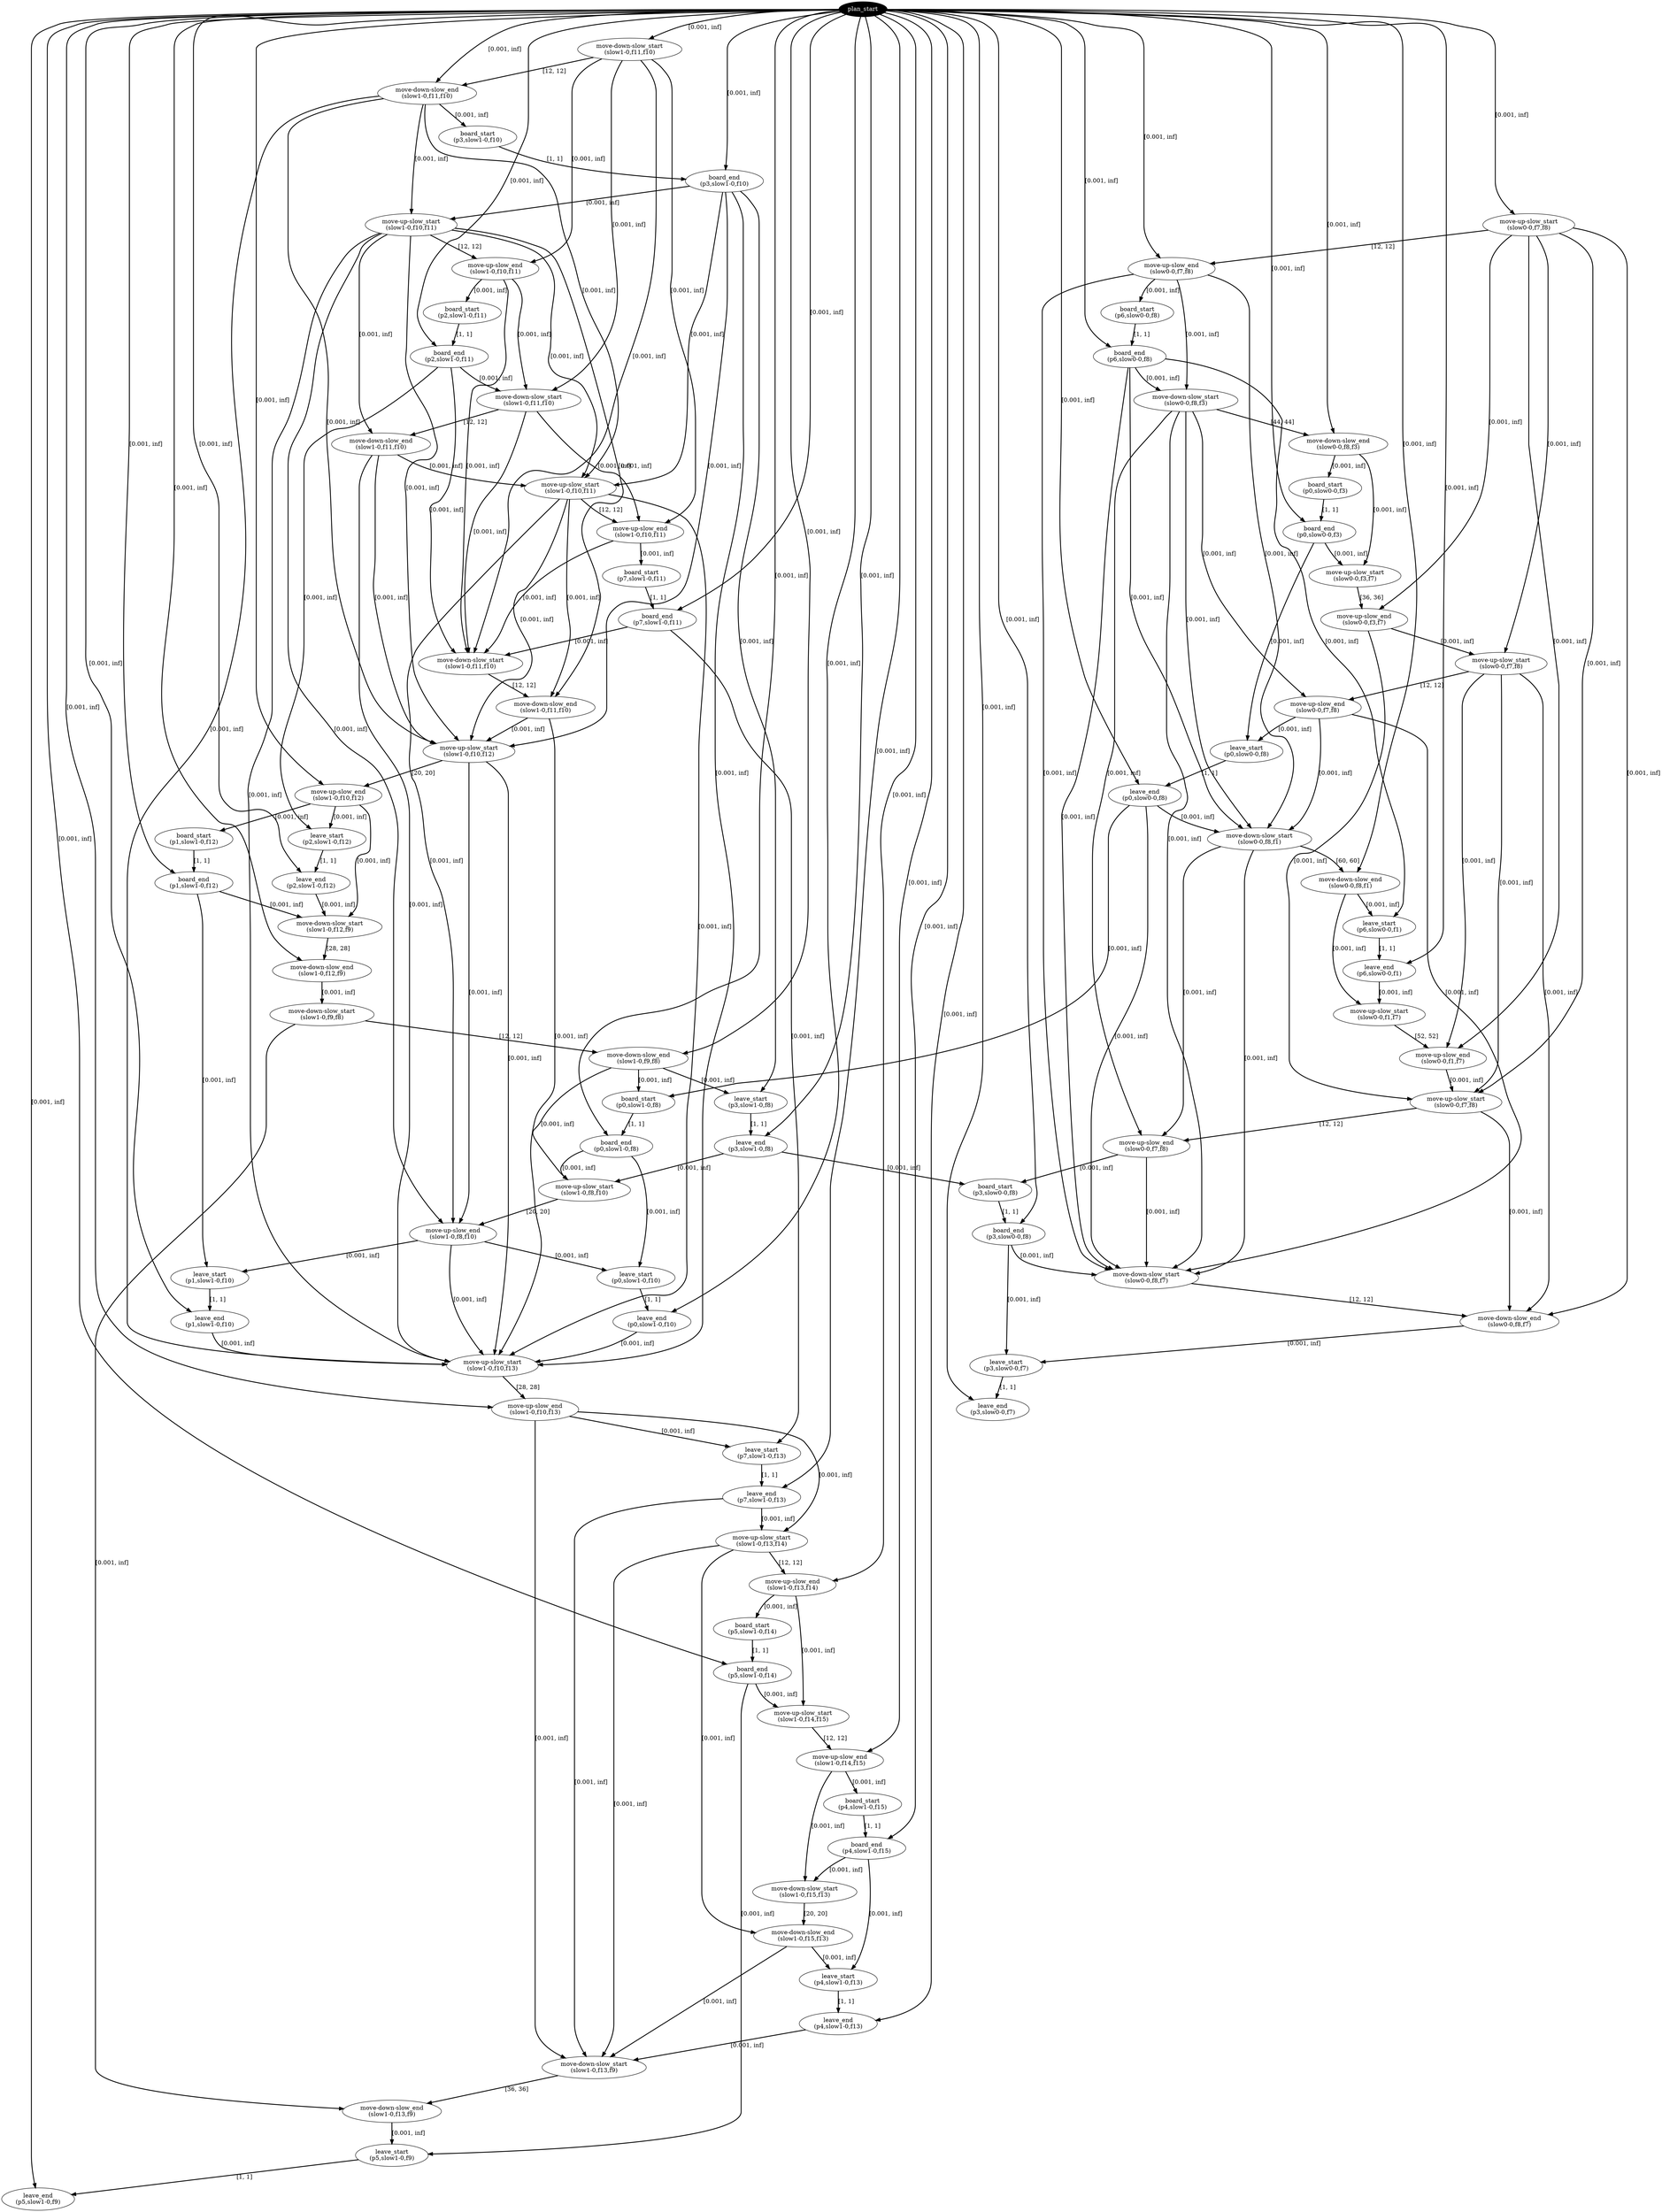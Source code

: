 digraph plan {
0[ label="plan_start",style=filled,fillcolor=black,fontcolor=white];
1[ label="move-down-slow_start
(slow1-0,f11,f10)"];
2[ label="move-down-slow_end
(slow1-0,f11,f10)"];
3[ label="move-up-slow_start
(slow0-0,f7,f8)"];
4[ label="move-up-slow_end
(slow0-0,f7,f8)"];
5[ label="board_start
(p3,slow1-0,f10)"];
6[ label="board_end
(p3,slow1-0,f10)"];
7[ label="board_start
(p6,slow0-0,f8)"];
8[ label="board_end
(p6,slow0-0,f8)"];
9[ label="move-up-slow_start
(slow1-0,f10,f11)"];
10[ label="move-up-slow_end
(slow1-0,f10,f11)"];
11[ label="move-down-slow_start
(slow0-0,f8,f3)"];
12[ label="move-down-slow_end
(slow0-0,f8,f3)"];
13[ label="board_start
(p2,slow1-0,f11)"];
14[ label="board_end
(p2,slow1-0,f11)"];
15[ label="move-down-slow_start
(slow1-0,f11,f10)"];
16[ label="move-down-slow_end
(slow1-0,f11,f10)"];
17[ label="move-up-slow_start
(slow1-0,f10,f11)"];
18[ label="move-up-slow_end
(slow1-0,f10,f11)"];
19[ label="board_start
(p7,slow1-0,f11)"];
20[ label="board_end
(p7,slow1-0,f11)"];
21[ label="move-down-slow_start
(slow1-0,f11,f10)"];
22[ label="move-down-slow_end
(slow1-0,f11,f10)"];
23[ label="board_start
(p0,slow0-0,f3)"];
24[ label="board_end
(p0,slow0-0,f3)"];
25[ label="move-up-slow_start
(slow0-0,f3,f7)"];
26[ label="move-up-slow_end
(slow0-0,f3,f7)"];
27[ label="move-up-slow_start
(slow1-0,f10,f12)"];
28[ label="move-up-slow_end
(slow1-0,f10,f12)"];
29[ label="leave_start
(p2,slow1-0,f12)"];
30[ label="leave_end
(p2,slow1-0,f12)"];
31[ label="board_start
(p1,slow1-0,f12)"];
32[ label="board_end
(p1,slow1-0,f12)"];
33[ label="move-down-slow_start
(slow1-0,f12,f9)"];
34[ label="move-down-slow_end
(slow1-0,f12,f9)"];
35[ label="move-up-slow_start
(slow0-0,f7,f8)"];
36[ label="move-up-slow_end
(slow0-0,f7,f8)"];
37[ label="leave_start
(p0,slow0-0,f8)"];
38[ label="leave_end
(p0,slow0-0,f8)"];
39[ label="move-down-slow_start
(slow0-0,f8,f1)"];
40[ label="move-down-slow_end
(slow0-0,f8,f1)"];
41[ label="move-down-slow_start
(slow1-0,f9,f8)"];
42[ label="move-down-slow_end
(slow1-0,f9,f8)"];
43[ label="leave_start
(p3,slow1-0,f8)"];
44[ label="leave_end
(p3,slow1-0,f8)"];
45[ label="board_start
(p0,slow1-0,f8)"];
46[ label="board_end
(p0,slow1-0,f8)"];
47[ label="move-up-slow_start
(slow1-0,f8,f10)"];
48[ label="move-up-slow_end
(slow1-0,f8,f10)"];
49[ label="leave_start
(p0,slow1-0,f10)"];
50[ label="leave_end
(p0,slow1-0,f10)"];
51[ label="leave_start
(p1,slow1-0,f10)"];
52[ label="leave_end
(p1,slow1-0,f10)"];
53[ label="move-up-slow_start
(slow1-0,f10,f13)"];
54[ label="move-up-slow_end
(slow1-0,f10,f13)"];
55[ label="leave_start
(p6,slow0-0,f1)"];
56[ label="leave_end
(p6,slow0-0,f1)"];
57[ label="move-up-slow_start
(slow0-0,f1,f7)"];
58[ label="move-up-slow_end
(slow0-0,f1,f7)"];
59[ label="leave_start
(p7,slow1-0,f13)"];
60[ label="leave_end
(p7,slow1-0,f13)"];
61[ label="move-up-slow_start
(slow1-0,f13,f14)"];
62[ label="move-up-slow_end
(slow1-0,f13,f14)"];
63[ label="board_start
(p5,slow1-0,f14)"];
64[ label="board_end
(p5,slow1-0,f14)"];
65[ label="move-up-slow_start
(slow1-0,f14,f15)"];
66[ label="move-up-slow_end
(slow1-0,f14,f15)"];
67[ label="board_start
(p4,slow1-0,f15)"];
68[ label="board_end
(p4,slow1-0,f15)"];
69[ label="move-down-slow_start
(slow1-0,f15,f13)"];
70[ label="move-down-slow_end
(slow1-0,f15,f13)"];
71[ label="move-up-slow_start
(slow0-0,f7,f8)"];
72[ label="move-up-slow_end
(slow0-0,f7,f8)"];
73[ label="leave_start
(p4,slow1-0,f13)"];
74[ label="leave_end
(p4,slow1-0,f13)"];
75[ label="move-down-slow_start
(slow1-0,f13,f9)"];
76[ label="move-down-slow_end
(slow1-0,f13,f9)"];
77[ label="board_start
(p3,slow0-0,f8)"];
78[ label="board_end
(p3,slow0-0,f8)"];
79[ label="move-down-slow_start
(slow0-0,f8,f7)"];
80[ label="move-down-slow_end
(slow0-0,f8,f7)"];
81[ label="leave_start
(p3,slow0-0,f7)"];
82[ label="leave_end
(p3,slow0-0,f7)"];
83[ label="leave_start
(p5,slow1-0,f9)"];
84[ label="leave_end
(p5,slow1-0,f9)"];
"0" -> "1" [ label="[0.001, inf]" , penwidth=2, color="black"]
"0" -> "3" [ label="[0.001, inf]" , penwidth=2, color="black"]
"1" -> "2" [ label="[12, 12]" , penwidth=2, color="black"]
"0" -> "2" [ label="[0.001, inf]" , penwidth=2, color="black"]
"3" -> "4" [ label="[12, 12]" , penwidth=2, color="black"]
"0" -> "4" [ label="[0.001, inf]" , penwidth=2, color="black"]
"2" -> "5" [ label="[0.001, inf]" , penwidth=2, color="black"]
"4" -> "7" [ label="[0.001, inf]" , penwidth=2, color="black"]
"5" -> "6" [ label="[1, 1]" , penwidth=2, color="black"]
"0" -> "6" [ label="[0.001, inf]" , penwidth=2, color="black"]
"7" -> "8" [ label="[1, 1]" , penwidth=2, color="black"]
"0" -> "8" [ label="[0.001, inf]" , penwidth=2, color="black"]
"2" -> "9" [ label="[0.001, inf]" , penwidth=2, color="black"]
"6" -> "9" [ label="[0.001, inf]" , penwidth=2, color="black"]
"4" -> "11" [ label="[0.001, inf]" , penwidth=2, color="black"]
"8" -> "11" [ label="[0.001, inf]" , penwidth=2, color="black"]
"9" -> "10" [ label="[12, 12]" , penwidth=2, color="black"]
"1" -> "10" [ label="[0.001, inf]" , penwidth=2, color="black"]
"10" -> "13" [ label="[0.001, inf]" , penwidth=2, color="black"]
"13" -> "14" [ label="[1, 1]" , penwidth=2, color="black"]
"0" -> "14" [ label="[0.001, inf]" , penwidth=2, color="black"]
"10" -> "15" [ label="[0.001, inf]" , penwidth=2, color="black"]
"14" -> "15" [ label="[0.001, inf]" , penwidth=2, color="black"]
"1" -> "15" [ label="[0.001, inf]" , penwidth=2, color="black"]
"15" -> "16" [ label="[12, 12]" , penwidth=2, color="black"]
"9" -> "16" [ label="[0.001, inf]" , penwidth=2, color="black"]
"16" -> "17" [ label="[0.001, inf]" , penwidth=2, color="black"]
"9" -> "17" [ label="[0.001, inf]" , penwidth=2, color="black"]
"6" -> "17" [ label="[0.001, inf]" , penwidth=2, color="black"]
"2" -> "17" [ label="[0.001, inf]" , penwidth=2, color="black"]
"17" -> "18" [ label="[12, 12]" , penwidth=2, color="black"]
"15" -> "18" [ label="[0.001, inf]" , penwidth=2, color="black"]
"1" -> "18" [ label="[0.001, inf]" , penwidth=2, color="black"]
"18" -> "19" [ label="[0.001, inf]" , penwidth=2, color="black"]
"19" -> "20" [ label="[1, 1]" , penwidth=2, color="black"]
"0" -> "20" [ label="[0.001, inf]" , penwidth=2, color="black"]
"18" -> "21" [ label="[0.001, inf]" , penwidth=2, color="black"]
"20" -> "21" [ label="[0.001, inf]" , penwidth=2, color="black"]
"15" -> "21" [ label="[0.001, inf]" , penwidth=2, color="black"]
"14" -> "21" [ label="[0.001, inf]" , penwidth=2, color="black"]
"10" -> "21" [ label="[0.001, inf]" , penwidth=2, color="black"]
"1" -> "21" [ label="[0.001, inf]" , penwidth=2, color="black"]
"11" -> "12" [ label="[44, 44]" , penwidth=2, color="black"]
"0" -> "12" [ label="[0.001, inf]" , penwidth=2, color="black"]
"12" -> "23" [ label="[0.001, inf]" , penwidth=2, color="black"]
"23" -> "24" [ label="[1, 1]" , penwidth=2, color="black"]
"0" -> "24" [ label="[0.001, inf]" , penwidth=2, color="black"]
"12" -> "25" [ label="[0.001, inf]" , penwidth=2, color="black"]
"24" -> "25" [ label="[0.001, inf]" , penwidth=2, color="black"]
"21" -> "22" [ label="[12, 12]" , penwidth=2, color="black"]
"17" -> "22" [ label="[0.001, inf]" , penwidth=2, color="black"]
"9" -> "22" [ label="[0.001, inf]" , penwidth=2, color="black"]
"22" -> "27" [ label="[0.001, inf]" , penwidth=2, color="black"]
"17" -> "27" [ label="[0.001, inf]" , penwidth=2, color="black"]
"16" -> "27" [ label="[0.001, inf]" , penwidth=2, color="black"]
"9" -> "27" [ label="[0.001, inf]" , penwidth=2, color="black"]
"6" -> "27" [ label="[0.001, inf]" , penwidth=2, color="black"]
"2" -> "27" [ label="[0.001, inf]" , penwidth=2, color="black"]
"27" -> "28" [ label="[20, 20]" , penwidth=2, color="black"]
"0" -> "28" [ label="[0.001, inf]" , penwidth=2, color="black"]
"14" -> "29" [ label="[0.001, inf]" , penwidth=2, color="black"]
"28" -> "29" [ label="[0.001, inf]" , penwidth=2, color="black"]
"29" -> "30" [ label="[1, 1]" , penwidth=2, color="black"]
"0" -> "30" [ label="[0.001, inf]" , penwidth=2, color="black"]
"28" -> "31" [ label="[0.001, inf]" , penwidth=2, color="black"]
"31" -> "32" [ label="[1, 1]" , penwidth=2, color="black"]
"0" -> "32" [ label="[0.001, inf]" , penwidth=2, color="black"]
"28" -> "33" [ label="[0.001, inf]" , penwidth=2, color="black"]
"32" -> "33" [ label="[0.001, inf]" , penwidth=2, color="black"]
"30" -> "33" [ label="[0.001, inf]" , penwidth=2, color="black"]
"25" -> "26" [ label="[36, 36]" , penwidth=2, color="black"]
"3" -> "26" [ label="[0.001, inf]" , penwidth=2, color="black"]
"26" -> "35" [ label="[0.001, inf]" , penwidth=2, color="black"]
"3" -> "35" [ label="[0.001, inf]" , penwidth=2, color="black"]
"35" -> "36" [ label="[12, 12]" , penwidth=2, color="black"]
"11" -> "36" [ label="[0.001, inf]" , penwidth=2, color="black"]
"24" -> "37" [ label="[0.001, inf]" , penwidth=2, color="black"]
"36" -> "37" [ label="[0.001, inf]" , penwidth=2, color="black"]
"37" -> "38" [ label="[1, 1]" , penwidth=2, color="black"]
"0" -> "38" [ label="[0.001, inf]" , penwidth=2, color="black"]
"36" -> "39" [ label="[0.001, inf]" , penwidth=2, color="black"]
"38" -> "39" [ label="[0.001, inf]" , penwidth=2, color="black"]
"11" -> "39" [ label="[0.001, inf]" , penwidth=2, color="black"]
"8" -> "39" [ label="[0.001, inf]" , penwidth=2, color="black"]
"4" -> "39" [ label="[0.001, inf]" , penwidth=2, color="black"]
"33" -> "34" [ label="[28, 28]" , penwidth=2, color="black"]
"0" -> "34" [ label="[0.001, inf]" , penwidth=2, color="black"]
"34" -> "41" [ label="[0.001, inf]" , penwidth=2, color="black"]
"41" -> "42" [ label="[12, 12]" , penwidth=2, color="black"]
"0" -> "42" [ label="[0.001, inf]" , penwidth=2, color="black"]
"6" -> "43" [ label="[0.001, inf]" , penwidth=2, color="black"]
"42" -> "43" [ label="[0.001, inf]" , penwidth=2, color="black"]
"43" -> "44" [ label="[1, 1]" , penwidth=2, color="black"]
"0" -> "44" [ label="[0.001, inf]" , penwidth=2, color="black"]
"38" -> "45" [ label="[0.001, inf]" , penwidth=2, color="black"]
"42" -> "45" [ label="[0.001, inf]" , penwidth=2, color="black"]
"45" -> "46" [ label="[1, 1]" , penwidth=2, color="black"]
"0" -> "46" [ label="[0.001, inf]" , penwidth=2, color="black"]
"42" -> "47" [ label="[0.001, inf]" , penwidth=2, color="black"]
"46" -> "47" [ label="[0.001, inf]" , penwidth=2, color="black"]
"44" -> "47" [ label="[0.001, inf]" , penwidth=2, color="black"]
"47" -> "48" [ label="[20, 20]" , penwidth=2, color="black"]
"27" -> "48" [ label="[0.001, inf]" , penwidth=2, color="black"]
"17" -> "48" [ label="[0.001, inf]" , penwidth=2, color="black"]
"9" -> "48" [ label="[0.001, inf]" , penwidth=2, color="black"]
"46" -> "49" [ label="[0.001, inf]" , penwidth=2, color="black"]
"48" -> "49" [ label="[0.001, inf]" , penwidth=2, color="black"]
"32" -> "51" [ label="[0.001, inf]" , penwidth=2, color="black"]
"48" -> "51" [ label="[0.001, inf]" , penwidth=2, color="black"]
"49" -> "50" [ label="[1, 1]" , penwidth=2, color="black"]
"0" -> "50" [ label="[0.001, inf]" , penwidth=2, color="black"]
"51" -> "52" [ label="[1, 1]" , penwidth=2, color="black"]
"0" -> "52" [ label="[0.001, inf]" , penwidth=2, color="black"]
"48" -> "53" [ label="[0.001, inf]" , penwidth=2, color="black"]
"52" -> "53" [ label="[0.001, inf]" , penwidth=2, color="black"]
"50" -> "53" [ label="[0.001, inf]" , penwidth=2, color="black"]
"27" -> "53" [ label="[0.001, inf]" , penwidth=2, color="black"]
"22" -> "53" [ label="[0.001, inf]" , penwidth=2, color="black"]
"17" -> "53" [ label="[0.001, inf]" , penwidth=2, color="black"]
"16" -> "53" [ label="[0.001, inf]" , penwidth=2, color="black"]
"9" -> "53" [ label="[0.001, inf]" , penwidth=2, color="black"]
"6" -> "53" [ label="[0.001, inf]" , penwidth=2, color="black"]
"2" -> "53" [ label="[0.001, inf]" , penwidth=2, color="black"]
"39" -> "40" [ label="[60, 60]" , penwidth=2, color="black"]
"0" -> "40" [ label="[0.001, inf]" , penwidth=2, color="black"]
"8" -> "55" [ label="[0.001, inf]" , penwidth=2, color="black"]
"40" -> "55" [ label="[0.001, inf]" , penwidth=2, color="black"]
"55" -> "56" [ label="[1, 1]" , penwidth=2, color="black"]
"0" -> "56" [ label="[0.001, inf]" , penwidth=2, color="black"]
"40" -> "57" [ label="[0.001, inf]" , penwidth=2, color="black"]
"56" -> "57" [ label="[0.001, inf]" , penwidth=2, color="black"]
"53" -> "54" [ label="[28, 28]" , penwidth=2, color="black"]
"0" -> "54" [ label="[0.001, inf]" , penwidth=2, color="black"]
"20" -> "59" [ label="[0.001, inf]" , penwidth=2, color="black"]
"54" -> "59" [ label="[0.001, inf]" , penwidth=2, color="black"]
"59" -> "60" [ label="[1, 1]" , penwidth=2, color="black"]
"0" -> "60" [ label="[0.001, inf]" , penwidth=2, color="black"]
"54" -> "61" [ label="[0.001, inf]" , penwidth=2, color="black"]
"60" -> "61" [ label="[0.001, inf]" , penwidth=2, color="black"]
"61" -> "62" [ label="[12, 12]" , penwidth=2, color="black"]
"0" -> "62" [ label="[0.001, inf]" , penwidth=2, color="black"]
"62" -> "63" [ label="[0.001, inf]" , penwidth=2, color="black"]
"63" -> "64" [ label="[1, 1]" , penwidth=2, color="black"]
"0" -> "64" [ label="[0.001, inf]" , penwidth=2, color="black"]
"62" -> "65" [ label="[0.001, inf]" , penwidth=2, color="black"]
"64" -> "65" [ label="[0.001, inf]" , penwidth=2, color="black"]
"65" -> "66" [ label="[12, 12]" , penwidth=2, color="black"]
"0" -> "66" [ label="[0.001, inf]" , penwidth=2, color="black"]
"66" -> "67" [ label="[0.001, inf]" , penwidth=2, color="black"]
"67" -> "68" [ label="[1, 1]" , penwidth=2, color="black"]
"0" -> "68" [ label="[0.001, inf]" , penwidth=2, color="black"]
"66" -> "69" [ label="[0.001, inf]" , penwidth=2, color="black"]
"68" -> "69" [ label="[0.001, inf]" , penwidth=2, color="black"]
"57" -> "58" [ label="[52, 52]" , penwidth=2, color="black"]
"35" -> "58" [ label="[0.001, inf]" , penwidth=2, color="black"]
"3" -> "58" [ label="[0.001, inf]" , penwidth=2, color="black"]
"58" -> "71" [ label="[0.001, inf]" , penwidth=2, color="black"]
"35" -> "71" [ label="[0.001, inf]" , penwidth=2, color="black"]
"26" -> "71" [ label="[0.001, inf]" , penwidth=2, color="black"]
"3" -> "71" [ label="[0.001, inf]" , penwidth=2, color="black"]
"69" -> "70" [ label="[20, 20]" , penwidth=2, color="black"]
"61" -> "70" [ label="[0.001, inf]" , penwidth=2, color="black"]
"68" -> "73" [ label="[0.001, inf]" , penwidth=2, color="black"]
"70" -> "73" [ label="[0.001, inf]" , penwidth=2, color="black"]
"73" -> "74" [ label="[1, 1]" , penwidth=2, color="black"]
"0" -> "74" [ label="[0.001, inf]" , penwidth=2, color="black"]
"70" -> "75" [ label="[0.001, inf]" , penwidth=2, color="black"]
"74" -> "75" [ label="[0.001, inf]" , penwidth=2, color="black"]
"61" -> "75" [ label="[0.001, inf]" , penwidth=2, color="black"]
"60" -> "75" [ label="[0.001, inf]" , penwidth=2, color="black"]
"54" -> "75" [ label="[0.001, inf]" , penwidth=2, color="black"]
"71" -> "72" [ label="[12, 12]" , penwidth=2, color="black"]
"39" -> "72" [ label="[0.001, inf]" , penwidth=2, color="black"]
"11" -> "72" [ label="[0.001, inf]" , penwidth=2, color="black"]
"44" -> "77" [ label="[0.001, inf]" , penwidth=2, color="black"]
"72" -> "77" [ label="[0.001, inf]" , penwidth=2, color="black"]
"77" -> "78" [ label="[1, 1]" , penwidth=2, color="black"]
"0" -> "78" [ label="[0.001, inf]" , penwidth=2, color="black"]
"72" -> "79" [ label="[0.001, inf]" , penwidth=2, color="black"]
"78" -> "79" [ label="[0.001, inf]" , penwidth=2, color="black"]
"39" -> "79" [ label="[0.001, inf]" , penwidth=2, color="black"]
"38" -> "79" [ label="[0.001, inf]" , penwidth=2, color="black"]
"36" -> "79" [ label="[0.001, inf]" , penwidth=2, color="black"]
"11" -> "79" [ label="[0.001, inf]" , penwidth=2, color="black"]
"8" -> "79" [ label="[0.001, inf]" , penwidth=2, color="black"]
"4" -> "79" [ label="[0.001, inf]" , penwidth=2, color="black"]
"79" -> "80" [ label="[12, 12]" , penwidth=2, color="black"]
"71" -> "80" [ label="[0.001, inf]" , penwidth=2, color="black"]
"35" -> "80" [ label="[0.001, inf]" , penwidth=2, color="black"]
"3" -> "80" [ label="[0.001, inf]" , penwidth=2, color="black"]
"78" -> "81" [ label="[0.001, inf]" , penwidth=2, color="black"]
"80" -> "81" [ label="[0.001, inf]" , penwidth=2, color="black"]
"81" -> "82" [ label="[1, 1]" , penwidth=2, color="black"]
"0" -> "82" [ label="[0.001, inf]" , penwidth=2, color="black"]
"75" -> "76" [ label="[36, 36]" , penwidth=2, color="black"]
"41" -> "76" [ label="[0.001, inf]" , penwidth=2, color="black"]
"64" -> "83" [ label="[0.001, inf]" , penwidth=2, color="black"]
"76" -> "83" [ label="[0.001, inf]" , penwidth=2, color="black"]
"83" -> "84" [ label="[1, 1]" , penwidth=2, color="black"]
"0" -> "84" [ label="[0.001, inf]" , penwidth=2, color="black"]
}
